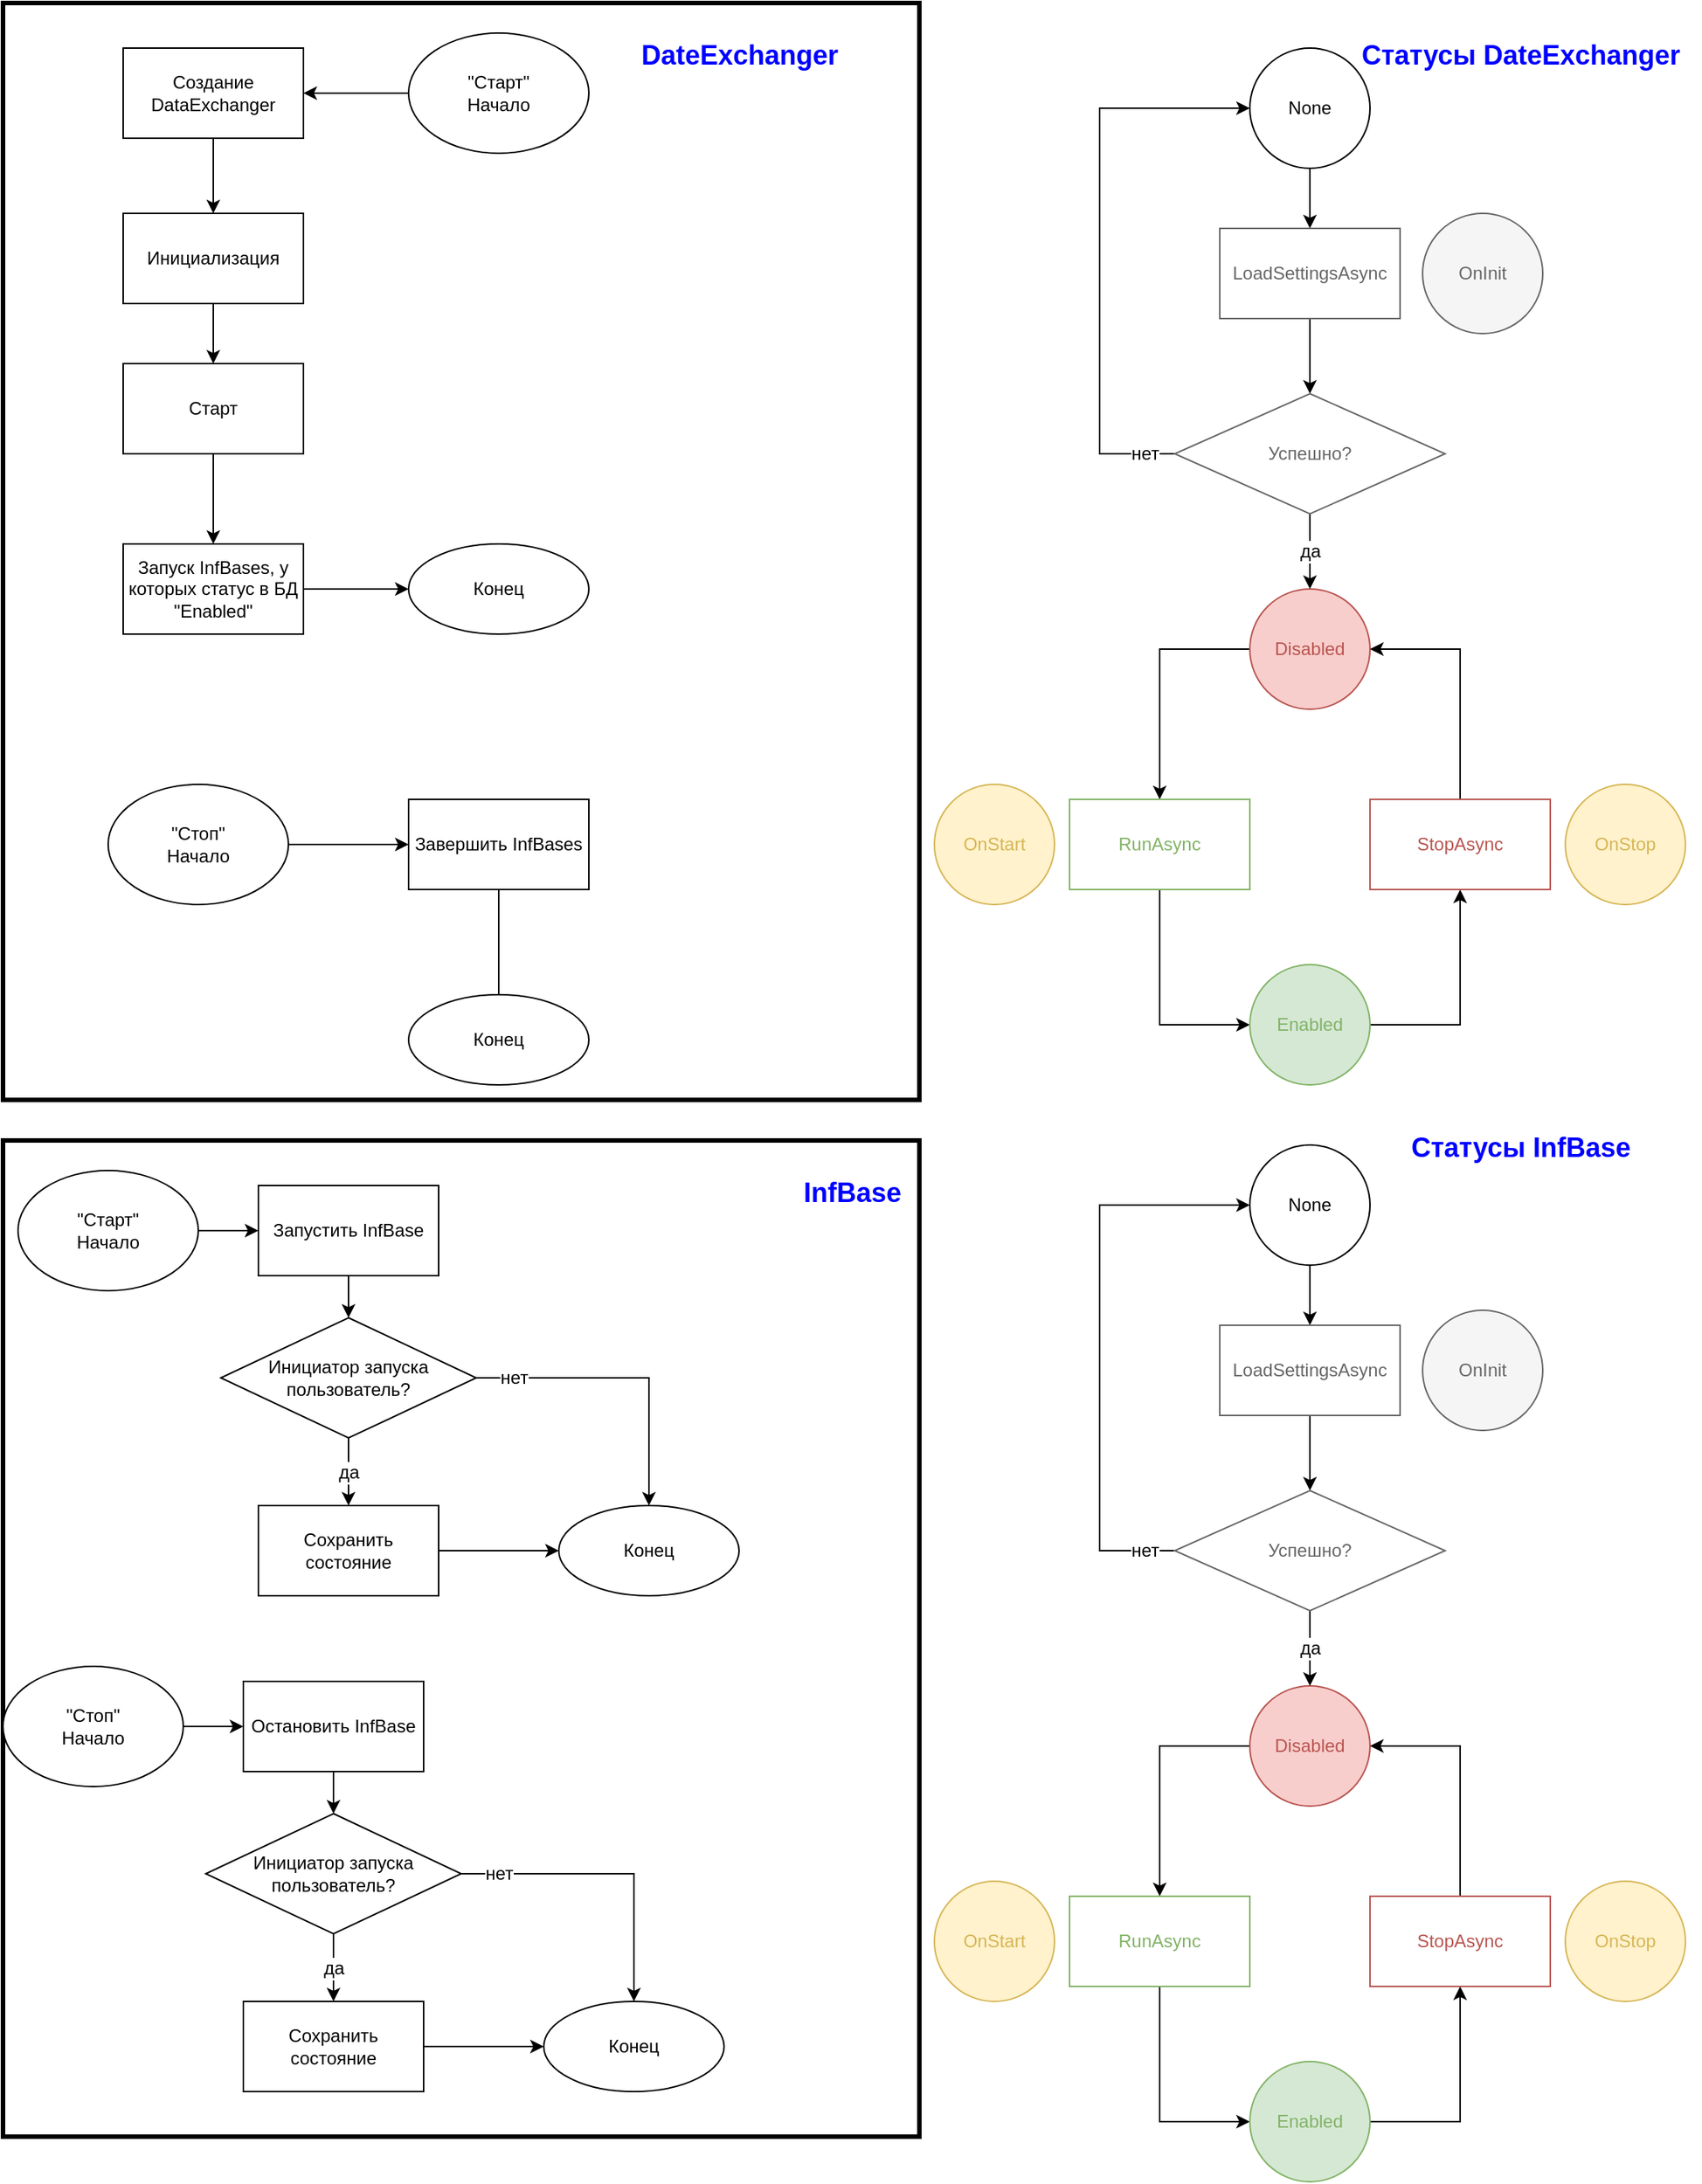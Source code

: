 <mxfile version="20.4.0" type="github">
  <diagram id="K4rOw-uqyB_v2Z7BDmjL" name="Страница 1">
    <mxGraphModel dx="1673" dy="987" grid="1" gridSize="10" guides="1" tooltips="1" connect="1" arrows="1" fold="1" page="1" pageScale="1" pageWidth="1169" pageHeight="1654" math="0" shadow="0">
      <root>
        <mxCell id="0" />
        <mxCell id="1" parent="0" />
        <mxCell id="0qvzcAhgJCOPX-wqxZy1-42" value="" style="whiteSpace=wrap;html=1;rounded=0;shadow=0;glass=0;sketch=0;strokeColor=#000000;fontSize=18;fontColor=#0000FF;fillColor=none;strokeWidth=3;" vertex="1" parent="1">
          <mxGeometry x="20" y="10" width="610" height="730" as="geometry" />
        </mxCell>
        <mxCell id="0qvzcAhgJCOPX-wqxZy1-109" value="" style="edgeStyle=orthogonalEdgeStyle;rounded=0;orthogonalLoop=1;jettySize=auto;html=1;fontFamily=Helvetica;fontSize=12;fontColor=#000000;" edge="1" parent="1" source="0qvzcAhgJCOPX-wqxZy1-1" target="0qvzcAhgJCOPX-wqxZy1-108">
          <mxGeometry relative="1" as="geometry" />
        </mxCell>
        <mxCell id="0qvzcAhgJCOPX-wqxZy1-1" value="&quot;Старт&quot;&lt;br&gt;Начало" style="ellipse;whiteSpace=wrap;html=1;" vertex="1" parent="1">
          <mxGeometry x="290" y="30" width="120" height="80" as="geometry" />
        </mxCell>
        <mxCell id="0qvzcAhgJCOPX-wqxZy1-5" value="" style="edgeStyle=orthogonalEdgeStyle;rounded=0;orthogonalLoop=1;jettySize=auto;html=1;" edge="1" parent="1" source="0qvzcAhgJCOPX-wqxZy1-2" target="0qvzcAhgJCOPX-wqxZy1-4">
          <mxGeometry relative="1" as="geometry" />
        </mxCell>
        <mxCell id="0qvzcAhgJCOPX-wqxZy1-2" value="Инициализация" style="whiteSpace=wrap;html=1;" vertex="1" parent="1">
          <mxGeometry x="100" y="150" width="120" height="60" as="geometry" />
        </mxCell>
        <mxCell id="0qvzcAhgJCOPX-wqxZy1-111" value="" style="edgeStyle=orthogonalEdgeStyle;rounded=0;orthogonalLoop=1;jettySize=auto;html=1;fontFamily=Helvetica;fontSize=12;fontColor=#000000;" edge="1" parent="1" source="0qvzcAhgJCOPX-wqxZy1-4" target="0qvzcAhgJCOPX-wqxZy1-27">
          <mxGeometry relative="1" as="geometry" />
        </mxCell>
        <mxCell id="0qvzcAhgJCOPX-wqxZy1-4" value="Старт" style="whiteSpace=wrap;html=1;" vertex="1" parent="1">
          <mxGeometry x="100" y="250" width="120" height="60" as="geometry" />
        </mxCell>
        <mxCell id="0qvzcAhgJCOPX-wqxZy1-11" value="" style="edgeStyle=orthogonalEdgeStyle;rounded=0;orthogonalLoop=1;jettySize=auto;html=1;" edge="1" parent="1" source="0qvzcAhgJCOPX-wqxZy1-8" target="0qvzcAhgJCOPX-wqxZy1-10">
          <mxGeometry relative="1" as="geometry" />
        </mxCell>
        <mxCell id="0qvzcAhgJCOPX-wqxZy1-8" value="None" style="ellipse;whiteSpace=wrap;html=1;aspect=fixed;sketch=0;shadow=0;" vertex="1" parent="1">
          <mxGeometry x="850" y="40" width="80" height="80" as="geometry" />
        </mxCell>
        <mxCell id="0qvzcAhgJCOPX-wqxZy1-9" value="Статусы DateExchanger" style="text;html=1;align=center;verticalAlign=middle;resizable=0;points=[];autosize=1;fontColor=#0000FF;fontStyle=1;fontSize=18;" vertex="1" parent="1">
          <mxGeometry x="910" y="30" width="240" height="30" as="geometry" />
        </mxCell>
        <mxCell id="0qvzcAhgJCOPX-wqxZy1-82" value="" style="edgeStyle=orthogonalEdgeStyle;rounded=0;orthogonalLoop=1;jettySize=auto;html=1;fontFamily=Helvetica;fontSize=12;fontColor=#000000;" edge="1" parent="1" source="0qvzcAhgJCOPX-wqxZy1-10" target="0qvzcAhgJCOPX-wqxZy1-81">
          <mxGeometry relative="1" as="geometry" />
        </mxCell>
        <mxCell id="0qvzcAhgJCOPX-wqxZy1-10" value="LoadSettingsAsync" style="whiteSpace=wrap;html=1;sketch=0;glass=0;rounded=0;fontColor=#666666;strokeColor=#666666;" vertex="1" parent="1">
          <mxGeometry x="830" y="160" width="120" height="60" as="geometry" />
        </mxCell>
        <mxCell id="0qvzcAhgJCOPX-wqxZy1-17" value="" style="edgeStyle=orthogonalEdgeStyle;rounded=0;orthogonalLoop=1;jettySize=auto;html=1;exitX=0;exitY=0.5;exitDx=0;exitDy=0;" edge="1" parent="1" source="0qvzcAhgJCOPX-wqxZy1-12" target="0qvzcAhgJCOPX-wqxZy1-16">
          <mxGeometry relative="1" as="geometry" />
        </mxCell>
        <mxCell id="0qvzcAhgJCOPX-wqxZy1-12" value="Disabled" style="ellipse;whiteSpace=wrap;html=1;aspect=fixed;fillColor=#f8cecc;strokeColor=#b85450;fontColor=#B85450;" vertex="1" parent="1">
          <mxGeometry x="850" y="400" width="80" height="80" as="geometry" />
        </mxCell>
        <mxCell id="0qvzcAhgJCOPX-wqxZy1-14" value="OnInit" style="ellipse;whiteSpace=wrap;html=1;aspect=fixed;fillColor=#f5f5f5;fontColor=#666666;strokeColor=#666666;" vertex="1" parent="1">
          <mxGeometry x="965" y="150" width="80" height="80" as="geometry" />
        </mxCell>
        <mxCell id="0qvzcAhgJCOPX-wqxZy1-23" value="" style="edgeStyle=orthogonalEdgeStyle;rounded=0;orthogonalLoop=1;jettySize=auto;html=1;entryX=0;entryY=0.5;entryDx=0;entryDy=0;" edge="1" parent="1" source="0qvzcAhgJCOPX-wqxZy1-16" target="0qvzcAhgJCOPX-wqxZy1-19">
          <mxGeometry relative="1" as="geometry">
            <mxPoint x="790" y="680" as="targetPoint" />
          </mxGeometry>
        </mxCell>
        <mxCell id="0qvzcAhgJCOPX-wqxZy1-16" value="RunAsync" style="whiteSpace=wrap;html=1;fontColor=#82B366;strokeColor=#82B366;" vertex="1" parent="1">
          <mxGeometry x="730" y="540" width="120" height="60" as="geometry" />
        </mxCell>
        <mxCell id="0qvzcAhgJCOPX-wqxZy1-18" value="OnStart" style="ellipse;whiteSpace=wrap;html=1;aspect=fixed;fillColor=#fff2cc;strokeColor=#d6b656;fontColor=#D6B656;" vertex="1" parent="1">
          <mxGeometry x="640" y="530" width="80" height="80" as="geometry" />
        </mxCell>
        <mxCell id="0qvzcAhgJCOPX-wqxZy1-21" value="" style="edgeStyle=orthogonalEdgeStyle;rounded=0;orthogonalLoop=1;jettySize=auto;html=1;exitX=1;exitY=0.5;exitDx=0;exitDy=0;" edge="1" parent="1" source="0qvzcAhgJCOPX-wqxZy1-19" target="0qvzcAhgJCOPX-wqxZy1-20">
          <mxGeometry relative="1" as="geometry" />
        </mxCell>
        <mxCell id="0qvzcAhgJCOPX-wqxZy1-19" value="Enabled" style="ellipse;whiteSpace=wrap;html=1;aspect=fixed;fillColor=#d5e8d4;strokeColor=#82b366;fontColor=#82B366;" vertex="1" parent="1">
          <mxGeometry x="850" y="650" width="80" height="80" as="geometry" />
        </mxCell>
        <mxCell id="0qvzcAhgJCOPX-wqxZy1-22" value="" style="edgeStyle=orthogonalEdgeStyle;rounded=0;orthogonalLoop=1;jettySize=auto;html=1;entryX=1;entryY=0.5;entryDx=0;entryDy=0;" edge="1" parent="1" source="0qvzcAhgJCOPX-wqxZy1-20" target="0qvzcAhgJCOPX-wqxZy1-12">
          <mxGeometry relative="1" as="geometry">
            <mxPoint x="990" y="460" as="targetPoint" />
          </mxGeometry>
        </mxCell>
        <mxCell id="0qvzcAhgJCOPX-wqxZy1-20" value="StopAsync" style="whiteSpace=wrap;html=1;strokeColor=#B85450;fontColor=#B85450;" vertex="1" parent="1">
          <mxGeometry x="930" y="540" width="120" height="60" as="geometry" />
        </mxCell>
        <mxCell id="0qvzcAhgJCOPX-wqxZy1-24" value="OnStop" style="ellipse;whiteSpace=wrap;html=1;aspect=fixed;fillColor=#fff2cc;strokeColor=#d6b656;fontColor=#D6B656;" vertex="1" parent="1">
          <mxGeometry x="1060" y="530" width="80" height="80" as="geometry" />
        </mxCell>
        <mxCell id="0qvzcAhgJCOPX-wqxZy1-31" value="" style="edgeStyle=orthogonalEdgeStyle;rounded=0;orthogonalLoop=1;jettySize=auto;html=1;fontSize=18;fontColor=#0000FF;" edge="1" parent="1" source="0qvzcAhgJCOPX-wqxZy1-27" target="0qvzcAhgJCOPX-wqxZy1-30">
          <mxGeometry relative="1" as="geometry" />
        </mxCell>
        <mxCell id="0qvzcAhgJCOPX-wqxZy1-27" value="Запуск InfBases, у которых статус в БД &quot;Enabled&quot;" style="whiteSpace=wrap;html=1;" vertex="1" parent="1">
          <mxGeometry x="100" y="370" width="120" height="60" as="geometry" />
        </mxCell>
        <mxCell id="0qvzcAhgJCOPX-wqxZy1-30" value="Конец" style="ellipse;whiteSpace=wrap;html=1;" vertex="1" parent="1">
          <mxGeometry x="290" y="370" width="120" height="60" as="geometry" />
        </mxCell>
        <mxCell id="0qvzcAhgJCOPX-wqxZy1-36" value="" style="edgeStyle=orthogonalEdgeStyle;rounded=0;orthogonalLoop=1;jettySize=auto;html=1;fontSize=18;fontColor=#0000FF;" edge="1" parent="1" source="0qvzcAhgJCOPX-wqxZy1-34" target="0qvzcAhgJCOPX-wqxZy1-35">
          <mxGeometry relative="1" as="geometry" />
        </mxCell>
        <mxCell id="0qvzcAhgJCOPX-wqxZy1-34" value="&quot;Стоп&quot;&lt;br&gt;Начало" style="ellipse;whiteSpace=wrap;html=1;" vertex="1" parent="1">
          <mxGeometry x="90" y="530" width="120" height="80" as="geometry" />
        </mxCell>
        <mxCell id="0qvzcAhgJCOPX-wqxZy1-38" value="" style="edgeStyle=orthogonalEdgeStyle;rounded=0;orthogonalLoop=1;jettySize=auto;html=1;fontSize=18;fontColor=#0000FF;" edge="1" parent="1" source="0qvzcAhgJCOPX-wqxZy1-35">
          <mxGeometry relative="1" as="geometry">
            <mxPoint x="350" y="680" as="targetPoint" />
          </mxGeometry>
        </mxCell>
        <mxCell id="0qvzcAhgJCOPX-wqxZy1-35" value="Завершить InfBases" style="whiteSpace=wrap;html=1;" vertex="1" parent="1">
          <mxGeometry x="290" y="540" width="120" height="60" as="geometry" />
        </mxCell>
        <mxCell id="0qvzcAhgJCOPX-wqxZy1-40" value="Конец" style="ellipse;whiteSpace=wrap;html=1;" vertex="1" parent="1">
          <mxGeometry x="290" y="670" width="120" height="60" as="geometry" />
        </mxCell>
        <mxCell id="0qvzcAhgJCOPX-wqxZy1-43" value="DateExchanger" style="text;html=1;align=center;verticalAlign=middle;resizable=0;points=[];autosize=1;fontColor=#0000FF;fontStyle=1;fontSize=18;" vertex="1" parent="1">
          <mxGeometry x="435" y="30" width="150" height="30" as="geometry" />
        </mxCell>
        <mxCell id="0qvzcAhgJCOPX-wqxZy1-44" value="" style="whiteSpace=wrap;html=1;rounded=0;shadow=0;glass=0;sketch=0;strokeColor=#000000;fontSize=18;fontColor=#0000FF;fillColor=none;strokeWidth=3;" vertex="1" parent="1">
          <mxGeometry x="20" y="767" width="610" height="663" as="geometry" />
        </mxCell>
        <mxCell id="0qvzcAhgJCOPX-wqxZy1-45" value="InfBase" style="text;html=1;align=center;verticalAlign=middle;resizable=0;points=[];autosize=1;fontColor=#0000FF;fontStyle=1;fontSize=18;" vertex="1" parent="1">
          <mxGeometry x="540" y="787" width="90" height="30" as="geometry" />
        </mxCell>
        <mxCell id="0qvzcAhgJCOPX-wqxZy1-49" value="" style="edgeStyle=orthogonalEdgeStyle;rounded=0;orthogonalLoop=1;jettySize=auto;html=1;fontSize=18;fontColor=#0000FF;" edge="1" parent="1" source="0qvzcAhgJCOPX-wqxZy1-46" target="0qvzcAhgJCOPX-wqxZy1-48">
          <mxGeometry relative="1" as="geometry" />
        </mxCell>
        <mxCell id="0qvzcAhgJCOPX-wqxZy1-46" value="&quot;Старт&quot;&lt;br&gt;Начало" style="ellipse;whiteSpace=wrap;html=1;" vertex="1" parent="1">
          <mxGeometry x="30" y="787" width="120" height="80" as="geometry" />
        </mxCell>
        <mxCell id="0qvzcAhgJCOPX-wqxZy1-53" value="" style="edgeStyle=orthogonalEdgeStyle;rounded=0;orthogonalLoop=1;jettySize=auto;html=1;fontSize=18;fontColor=#0000FF;" edge="1" parent="1" source="0qvzcAhgJCOPX-wqxZy1-48" target="0qvzcAhgJCOPX-wqxZy1-52">
          <mxGeometry relative="1" as="geometry" />
        </mxCell>
        <mxCell id="0qvzcAhgJCOPX-wqxZy1-48" value="Запустить InfBase" style="whiteSpace=wrap;html=1;" vertex="1" parent="1">
          <mxGeometry x="190" y="797" width="120" height="60" as="geometry" />
        </mxCell>
        <mxCell id="0qvzcAhgJCOPX-wqxZy1-57" value="" style="edgeStyle=orthogonalEdgeStyle;rounded=0;orthogonalLoop=1;jettySize=auto;html=1;fontFamily=Helvetica;fontSize=12;fontColor=#000000;" edge="1" parent="1" source="0qvzcAhgJCOPX-wqxZy1-50" target="0qvzcAhgJCOPX-wqxZy1-56">
          <mxGeometry relative="1" as="geometry" />
        </mxCell>
        <mxCell id="0qvzcAhgJCOPX-wqxZy1-50" value="Сохранить состояние" style="whiteSpace=wrap;html=1;" vertex="1" parent="1">
          <mxGeometry x="190" y="1010" width="120" height="60" as="geometry" />
        </mxCell>
        <mxCell id="0qvzcAhgJCOPX-wqxZy1-58" value="нет" style="edgeStyle=orthogonalEdgeStyle;rounded=0;orthogonalLoop=1;jettySize=auto;html=1;fontFamily=Helvetica;fontSize=12;fontColor=#000000;" edge="1" parent="1" source="0qvzcAhgJCOPX-wqxZy1-52" target="0qvzcAhgJCOPX-wqxZy1-56">
          <mxGeometry x="-0.75" relative="1" as="geometry">
            <mxPoint x="415" y="925" as="targetPoint" />
            <mxPoint as="offset" />
          </mxGeometry>
        </mxCell>
        <mxCell id="0qvzcAhgJCOPX-wqxZy1-59" value="да" style="edgeStyle=orthogonalEdgeStyle;rounded=0;orthogonalLoop=1;jettySize=auto;html=1;fontFamily=Helvetica;fontSize=12;fontColor=#000000;" edge="1" parent="1" source="0qvzcAhgJCOPX-wqxZy1-52" target="0qvzcAhgJCOPX-wqxZy1-50">
          <mxGeometry relative="1" as="geometry" />
        </mxCell>
        <mxCell id="0qvzcAhgJCOPX-wqxZy1-52" value="Инициатор запуска пользователь?" style="rhombus;whiteSpace=wrap;html=1;" vertex="1" parent="1">
          <mxGeometry x="165" y="885" width="170" height="80" as="geometry" />
        </mxCell>
        <mxCell id="0qvzcAhgJCOPX-wqxZy1-56" value="Конец" style="ellipse;whiteSpace=wrap;html=1;" vertex="1" parent="1">
          <mxGeometry x="390" y="1010" width="120" height="60" as="geometry" />
        </mxCell>
        <mxCell id="0qvzcAhgJCOPX-wqxZy1-70" value="" style="edgeStyle=orthogonalEdgeStyle;rounded=0;orthogonalLoop=1;jettySize=auto;html=1;fontSize=18;fontColor=#0000FF;" edge="1" source="0qvzcAhgJCOPX-wqxZy1-71" target="0qvzcAhgJCOPX-wqxZy1-73" parent="1">
          <mxGeometry relative="1" as="geometry" />
        </mxCell>
        <mxCell id="0qvzcAhgJCOPX-wqxZy1-71" value="&quot;Стоп&quot;&lt;br&gt;Начало" style="ellipse;whiteSpace=wrap;html=1;" vertex="1" parent="1">
          <mxGeometry x="20" y="1117" width="120" height="80" as="geometry" />
        </mxCell>
        <mxCell id="0qvzcAhgJCOPX-wqxZy1-72" value="" style="edgeStyle=orthogonalEdgeStyle;rounded=0;orthogonalLoop=1;jettySize=auto;html=1;fontSize=18;fontColor=#0000FF;" edge="1" source="0qvzcAhgJCOPX-wqxZy1-73" target="0qvzcAhgJCOPX-wqxZy1-78" parent="1">
          <mxGeometry relative="1" as="geometry" />
        </mxCell>
        <mxCell id="0qvzcAhgJCOPX-wqxZy1-73" value="Остановить InfBase" style="whiteSpace=wrap;html=1;" vertex="1" parent="1">
          <mxGeometry x="180" y="1127" width="120" height="60" as="geometry" />
        </mxCell>
        <mxCell id="0qvzcAhgJCOPX-wqxZy1-74" value="" style="edgeStyle=orthogonalEdgeStyle;rounded=0;orthogonalLoop=1;jettySize=auto;html=1;fontFamily=Helvetica;fontSize=12;fontColor=#000000;" edge="1" source="0qvzcAhgJCOPX-wqxZy1-75" target="0qvzcAhgJCOPX-wqxZy1-79" parent="1">
          <mxGeometry relative="1" as="geometry" />
        </mxCell>
        <mxCell id="0qvzcAhgJCOPX-wqxZy1-75" value="Сохранить состояние" style="whiteSpace=wrap;html=1;" vertex="1" parent="1">
          <mxGeometry x="180" y="1340" width="120" height="60" as="geometry" />
        </mxCell>
        <mxCell id="0qvzcAhgJCOPX-wqxZy1-76" value="нет" style="edgeStyle=orthogonalEdgeStyle;rounded=0;orthogonalLoop=1;jettySize=auto;html=1;fontFamily=Helvetica;fontSize=12;fontColor=#000000;" edge="1" source="0qvzcAhgJCOPX-wqxZy1-78" target="0qvzcAhgJCOPX-wqxZy1-79" parent="1">
          <mxGeometry x="-0.75" relative="1" as="geometry">
            <mxPoint x="405" y="1255" as="targetPoint" />
            <mxPoint as="offset" />
          </mxGeometry>
        </mxCell>
        <mxCell id="0qvzcAhgJCOPX-wqxZy1-77" value="да" style="edgeStyle=orthogonalEdgeStyle;rounded=0;orthogonalLoop=1;jettySize=auto;html=1;fontFamily=Helvetica;fontSize=12;fontColor=#000000;" edge="1" source="0qvzcAhgJCOPX-wqxZy1-78" target="0qvzcAhgJCOPX-wqxZy1-75" parent="1">
          <mxGeometry relative="1" as="geometry" />
        </mxCell>
        <mxCell id="0qvzcAhgJCOPX-wqxZy1-78" value="Инициатор запуска пользователь?" style="rhombus;whiteSpace=wrap;html=1;" vertex="1" parent="1">
          <mxGeometry x="155" y="1215" width="170" height="80" as="geometry" />
        </mxCell>
        <mxCell id="0qvzcAhgJCOPX-wqxZy1-79" value="Конец" style="ellipse;whiteSpace=wrap;html=1;" vertex="1" parent="1">
          <mxGeometry x="380" y="1340" width="120" height="60" as="geometry" />
        </mxCell>
        <mxCell id="0qvzcAhgJCOPX-wqxZy1-80" value="Статусы InfBase" style="text;html=1;align=center;verticalAlign=middle;resizable=0;points=[];autosize=1;fontColor=#0000FF;fontStyle=1;fontSize=18;" vertex="1" parent="1">
          <mxGeometry x="945" y="757" width="170" height="30" as="geometry" />
        </mxCell>
        <mxCell id="0qvzcAhgJCOPX-wqxZy1-83" value="да" style="edgeStyle=orthogonalEdgeStyle;rounded=0;orthogonalLoop=1;jettySize=auto;html=1;fontFamily=Helvetica;fontSize=12;fontColor=#000000;" edge="1" parent="1" source="0qvzcAhgJCOPX-wqxZy1-81" target="0qvzcAhgJCOPX-wqxZy1-12">
          <mxGeometry relative="1" as="geometry" />
        </mxCell>
        <mxCell id="0qvzcAhgJCOPX-wqxZy1-89" value="нет" style="edgeStyle=orthogonalEdgeStyle;rounded=0;orthogonalLoop=1;jettySize=auto;html=1;fontFamily=Helvetica;fontSize=12;fontColor=#000000;entryX=0;entryY=0.5;entryDx=0;entryDy=0;exitX=0;exitY=0.5;exitDx=0;exitDy=0;" edge="1" parent="1" source="0qvzcAhgJCOPX-wqxZy1-81" target="0qvzcAhgJCOPX-wqxZy1-8">
          <mxGeometry x="-0.895" relative="1" as="geometry">
            <mxPoint x="720" y="310" as="targetPoint" />
            <Array as="points">
              <mxPoint x="750" y="310" />
              <mxPoint x="750" y="80" />
            </Array>
            <mxPoint as="offset" />
          </mxGeometry>
        </mxCell>
        <mxCell id="0qvzcAhgJCOPX-wqxZy1-81" value="Успешно?" style="rhombus;whiteSpace=wrap;html=1;strokeColor=#666666;fontColor=#666666;sketch=0;glass=0;rounded=0;" vertex="1" parent="1">
          <mxGeometry x="800" y="270" width="180" height="80" as="geometry" />
        </mxCell>
        <mxCell id="0qvzcAhgJCOPX-wqxZy1-90" value="" style="edgeStyle=orthogonalEdgeStyle;rounded=0;orthogonalLoop=1;jettySize=auto;html=1;" edge="1" source="0qvzcAhgJCOPX-wqxZy1-91" target="0qvzcAhgJCOPX-wqxZy1-93" parent="1">
          <mxGeometry relative="1" as="geometry" />
        </mxCell>
        <mxCell id="0qvzcAhgJCOPX-wqxZy1-91" value="None" style="ellipse;whiteSpace=wrap;html=1;aspect=fixed;sketch=0;shadow=0;" vertex="1" parent="1">
          <mxGeometry x="850" y="770" width="80" height="80" as="geometry" />
        </mxCell>
        <mxCell id="0qvzcAhgJCOPX-wqxZy1-92" value="" style="edgeStyle=orthogonalEdgeStyle;rounded=0;orthogonalLoop=1;jettySize=auto;html=1;fontFamily=Helvetica;fontSize=12;fontColor=#000000;" edge="1" source="0qvzcAhgJCOPX-wqxZy1-93" target="0qvzcAhgJCOPX-wqxZy1-107" parent="1">
          <mxGeometry relative="1" as="geometry" />
        </mxCell>
        <mxCell id="0qvzcAhgJCOPX-wqxZy1-93" value="LoadSettingsAsync" style="whiteSpace=wrap;html=1;sketch=0;glass=0;rounded=0;fontColor=#666666;strokeColor=#666666;" vertex="1" parent="1">
          <mxGeometry x="830" y="890" width="120" height="60" as="geometry" />
        </mxCell>
        <mxCell id="0qvzcAhgJCOPX-wqxZy1-94" value="" style="edgeStyle=orthogonalEdgeStyle;rounded=0;orthogonalLoop=1;jettySize=auto;html=1;exitX=0;exitY=0.5;exitDx=0;exitDy=0;" edge="1" source="0qvzcAhgJCOPX-wqxZy1-95" target="0qvzcAhgJCOPX-wqxZy1-98" parent="1">
          <mxGeometry relative="1" as="geometry" />
        </mxCell>
        <mxCell id="0qvzcAhgJCOPX-wqxZy1-95" value="Disabled" style="ellipse;whiteSpace=wrap;html=1;aspect=fixed;fillColor=#f8cecc;strokeColor=#b85450;fontColor=#B85450;" vertex="1" parent="1">
          <mxGeometry x="850" y="1130" width="80" height="80" as="geometry" />
        </mxCell>
        <mxCell id="0qvzcAhgJCOPX-wqxZy1-96" value="OnInit" style="ellipse;whiteSpace=wrap;html=1;aspect=fixed;fillColor=#f5f5f5;fontColor=#666666;strokeColor=#666666;" vertex="1" parent="1">
          <mxGeometry x="965" y="880" width="80" height="80" as="geometry" />
        </mxCell>
        <mxCell id="0qvzcAhgJCOPX-wqxZy1-97" value="" style="edgeStyle=orthogonalEdgeStyle;rounded=0;orthogonalLoop=1;jettySize=auto;html=1;entryX=0;entryY=0.5;entryDx=0;entryDy=0;" edge="1" source="0qvzcAhgJCOPX-wqxZy1-98" target="0qvzcAhgJCOPX-wqxZy1-101" parent="1">
          <mxGeometry relative="1" as="geometry">
            <mxPoint x="790" y="1410" as="targetPoint" />
          </mxGeometry>
        </mxCell>
        <mxCell id="0qvzcAhgJCOPX-wqxZy1-98" value="RunAsync" style="whiteSpace=wrap;html=1;fontColor=#82B366;strokeColor=#82B366;" vertex="1" parent="1">
          <mxGeometry x="730" y="1270" width="120" height="60" as="geometry" />
        </mxCell>
        <mxCell id="0qvzcAhgJCOPX-wqxZy1-99" value="OnStart" style="ellipse;whiteSpace=wrap;html=1;aspect=fixed;fillColor=#fff2cc;strokeColor=#d6b656;fontColor=#D6B656;" vertex="1" parent="1">
          <mxGeometry x="640" y="1260" width="80" height="80" as="geometry" />
        </mxCell>
        <mxCell id="0qvzcAhgJCOPX-wqxZy1-100" value="" style="edgeStyle=orthogonalEdgeStyle;rounded=0;orthogonalLoop=1;jettySize=auto;html=1;exitX=1;exitY=0.5;exitDx=0;exitDy=0;" edge="1" source="0qvzcAhgJCOPX-wqxZy1-101" target="0qvzcAhgJCOPX-wqxZy1-103" parent="1">
          <mxGeometry relative="1" as="geometry" />
        </mxCell>
        <mxCell id="0qvzcAhgJCOPX-wqxZy1-101" value="Enabled" style="ellipse;whiteSpace=wrap;html=1;aspect=fixed;fillColor=#d5e8d4;strokeColor=#82b366;fontColor=#82B366;" vertex="1" parent="1">
          <mxGeometry x="850" y="1380" width="80" height="80" as="geometry" />
        </mxCell>
        <mxCell id="0qvzcAhgJCOPX-wqxZy1-102" value="" style="edgeStyle=orthogonalEdgeStyle;rounded=0;orthogonalLoop=1;jettySize=auto;html=1;entryX=1;entryY=0.5;entryDx=0;entryDy=0;" edge="1" source="0qvzcAhgJCOPX-wqxZy1-103" target="0qvzcAhgJCOPX-wqxZy1-95" parent="1">
          <mxGeometry relative="1" as="geometry">
            <mxPoint x="990" y="1190" as="targetPoint" />
          </mxGeometry>
        </mxCell>
        <mxCell id="0qvzcAhgJCOPX-wqxZy1-103" value="StopAsync" style="whiteSpace=wrap;html=1;strokeColor=#B85450;fontColor=#B85450;" vertex="1" parent="1">
          <mxGeometry x="930" y="1270" width="120" height="60" as="geometry" />
        </mxCell>
        <mxCell id="0qvzcAhgJCOPX-wqxZy1-104" value="OnStop" style="ellipse;whiteSpace=wrap;html=1;aspect=fixed;fillColor=#fff2cc;strokeColor=#d6b656;fontColor=#D6B656;" vertex="1" parent="1">
          <mxGeometry x="1060" y="1260" width="80" height="80" as="geometry" />
        </mxCell>
        <mxCell id="0qvzcAhgJCOPX-wqxZy1-105" value="да" style="edgeStyle=orthogonalEdgeStyle;rounded=0;orthogonalLoop=1;jettySize=auto;html=1;fontFamily=Helvetica;fontSize=12;fontColor=#000000;" edge="1" source="0qvzcAhgJCOPX-wqxZy1-107" target="0qvzcAhgJCOPX-wqxZy1-95" parent="1">
          <mxGeometry relative="1" as="geometry" />
        </mxCell>
        <mxCell id="0qvzcAhgJCOPX-wqxZy1-106" value="нет" style="edgeStyle=orthogonalEdgeStyle;rounded=0;orthogonalLoop=1;jettySize=auto;html=1;fontFamily=Helvetica;fontSize=12;fontColor=#000000;entryX=0;entryY=0.5;entryDx=0;entryDy=0;exitX=0;exitY=0.5;exitDx=0;exitDy=0;" edge="1" source="0qvzcAhgJCOPX-wqxZy1-107" target="0qvzcAhgJCOPX-wqxZy1-91" parent="1">
          <mxGeometry x="-0.895" relative="1" as="geometry">
            <mxPoint x="720" y="1040" as="targetPoint" />
            <Array as="points">
              <mxPoint x="750" y="1040" />
              <mxPoint x="750" y="810" />
            </Array>
            <mxPoint as="offset" />
          </mxGeometry>
        </mxCell>
        <mxCell id="0qvzcAhgJCOPX-wqxZy1-107" value="Успешно?" style="rhombus;whiteSpace=wrap;html=1;strokeColor=#666666;fontColor=#666666;sketch=0;glass=0;rounded=0;" vertex="1" parent="1">
          <mxGeometry x="800" y="1000" width="180" height="80" as="geometry" />
        </mxCell>
        <mxCell id="0qvzcAhgJCOPX-wqxZy1-110" value="" style="edgeStyle=orthogonalEdgeStyle;rounded=0;orthogonalLoop=1;jettySize=auto;html=1;fontFamily=Helvetica;fontSize=12;fontColor=#000000;" edge="1" parent="1" source="0qvzcAhgJCOPX-wqxZy1-108" target="0qvzcAhgJCOPX-wqxZy1-2">
          <mxGeometry relative="1" as="geometry" />
        </mxCell>
        <mxCell id="0qvzcAhgJCOPX-wqxZy1-108" value="Создание DataExchanger" style="whiteSpace=wrap;html=1;" vertex="1" parent="1">
          <mxGeometry x="100" y="40" width="120" height="60" as="geometry" />
        </mxCell>
      </root>
    </mxGraphModel>
  </diagram>
</mxfile>
